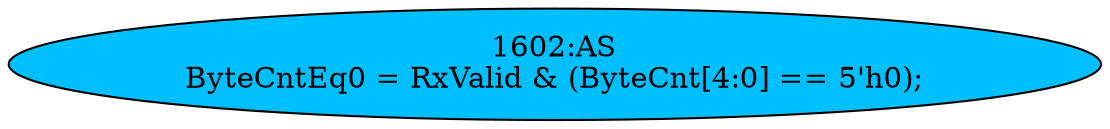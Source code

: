 strict digraph "" {
	node [label="\N"];
	"1602:AS"	 [ast="<pyverilog.vparser.ast.Assign object at 0x7f37fb687690>",
		def_var="['ByteCntEq0']",
		fillcolor=deepskyblue,
		label="1602:AS
ByteCntEq0 = RxValid & (ByteCnt[4:0] == 5'h0);",
		statements="[]",
		style=filled,
		typ=Assign,
		use_var="['RxValid', 'ByteCnt']"];
}
